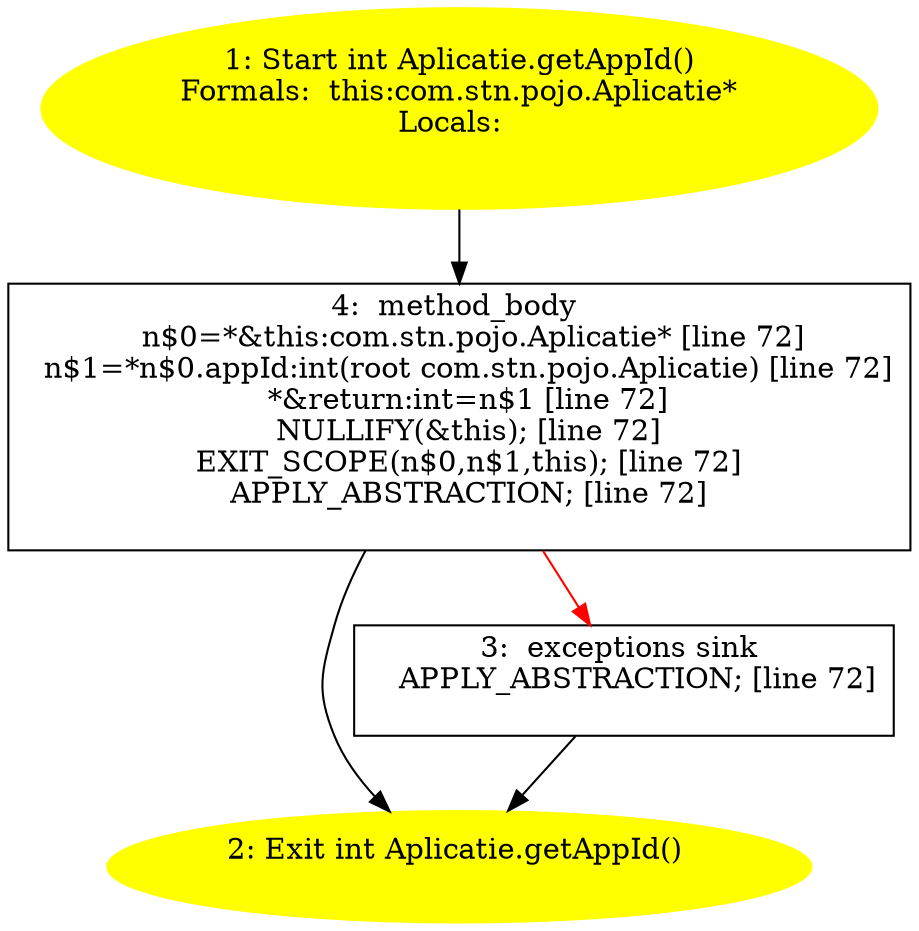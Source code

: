 /* @generated */
digraph cfg {
"com.stn.pojo.Aplicatie.getAppId():int.dfb43e7e4ec063b9e2fc011ea9b9f6d1_1" [label="1: Start int Aplicatie.getAppId()\nFormals:  this:com.stn.pojo.Aplicatie*\nLocals:  \n  " color=yellow style=filled]
	

	 "com.stn.pojo.Aplicatie.getAppId():int.dfb43e7e4ec063b9e2fc011ea9b9f6d1_1" -> "com.stn.pojo.Aplicatie.getAppId():int.dfb43e7e4ec063b9e2fc011ea9b9f6d1_4" ;
"com.stn.pojo.Aplicatie.getAppId():int.dfb43e7e4ec063b9e2fc011ea9b9f6d1_2" [label="2: Exit int Aplicatie.getAppId() \n  " color=yellow style=filled]
	

"com.stn.pojo.Aplicatie.getAppId():int.dfb43e7e4ec063b9e2fc011ea9b9f6d1_3" [label="3:  exceptions sink \n   APPLY_ABSTRACTION; [line 72]\n " shape="box"]
	

	 "com.stn.pojo.Aplicatie.getAppId():int.dfb43e7e4ec063b9e2fc011ea9b9f6d1_3" -> "com.stn.pojo.Aplicatie.getAppId():int.dfb43e7e4ec063b9e2fc011ea9b9f6d1_2" ;
"com.stn.pojo.Aplicatie.getAppId():int.dfb43e7e4ec063b9e2fc011ea9b9f6d1_4" [label="4:  method_body \n   n$0=*&this:com.stn.pojo.Aplicatie* [line 72]\n  n$1=*n$0.appId:int(root com.stn.pojo.Aplicatie) [line 72]\n  *&return:int=n$1 [line 72]\n  NULLIFY(&this); [line 72]\n  EXIT_SCOPE(n$0,n$1,this); [line 72]\n  APPLY_ABSTRACTION; [line 72]\n " shape="box"]
	

	 "com.stn.pojo.Aplicatie.getAppId():int.dfb43e7e4ec063b9e2fc011ea9b9f6d1_4" -> "com.stn.pojo.Aplicatie.getAppId():int.dfb43e7e4ec063b9e2fc011ea9b9f6d1_2" ;
	 "com.stn.pojo.Aplicatie.getAppId():int.dfb43e7e4ec063b9e2fc011ea9b9f6d1_4" -> "com.stn.pojo.Aplicatie.getAppId():int.dfb43e7e4ec063b9e2fc011ea9b9f6d1_3" [color="red" ];
}
